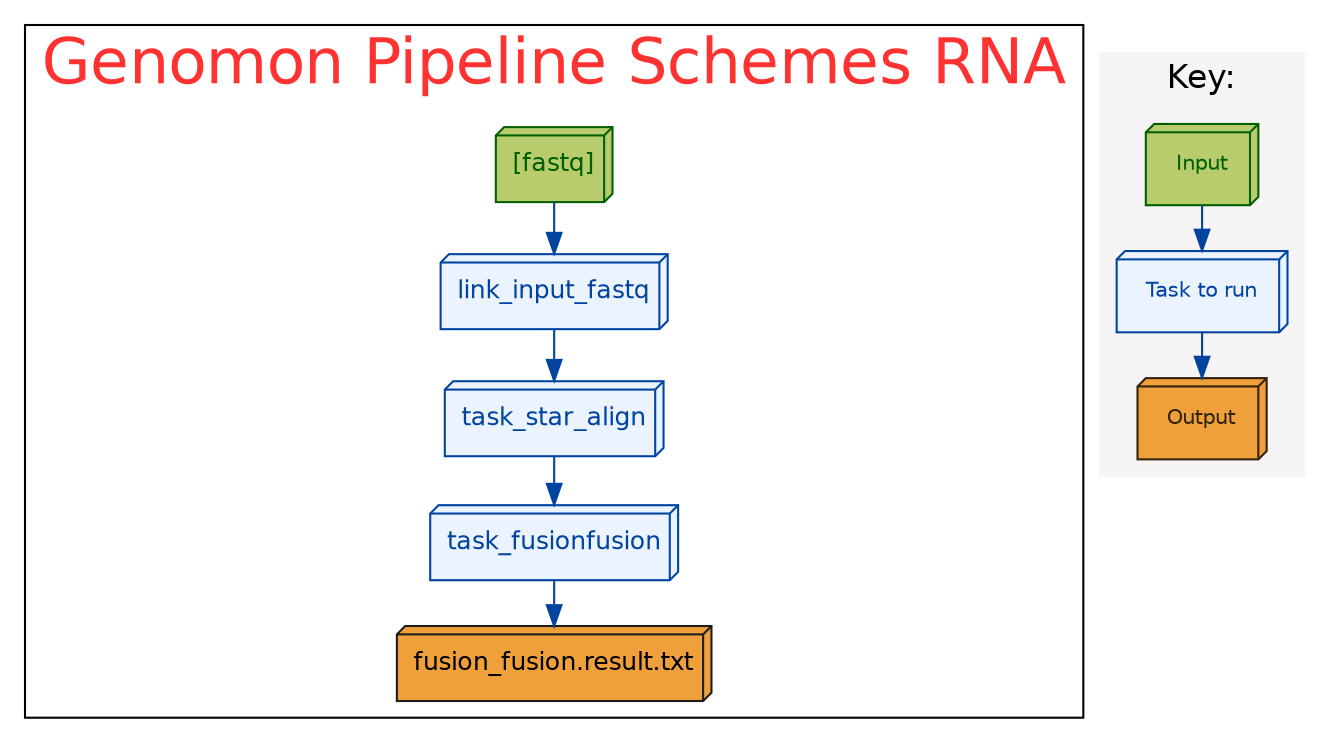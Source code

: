 digraph "Genomon Pipeline Schemes RNA"
{
	size = "11";
	splines = true;
	fontsize = "30";
	ranksep = 0.3;
	node[fontname = "helvetica", fontsize="12"];
	graph[clusterrank = "local"];
	
	subgraph clustertasks
	{
		rank="min";
		fontname = "helvetica"
		fontcolor = "#FF3232";
		label = "Genomon Pipeline Schemes RNA";

		t3[color="#006000", fillcolor="#B8CC6E", fontcolor="#006000", label="[fastq]", shape=box3d, style=filled];

		t0[color="#0044A0", fillcolor="#EBF3FF", fontcolor="#0044A0", label="link_input_fastq", shape=box3d, style=filled];
		t1[color="#0044A0", fillcolor="#EBF3FF", fontcolor="#0044A0", label="task_star_align", shape=box3d, style=filled];
		t2[color="#0044A0", fillcolor="#EBF3FF", fontcolor="#0044A0", label="task_fusionfusion", shape=box3d, style=filled];

		t4[color="#1C1C1C", fillcolor="#EFA03B", fontcolor="#000000", label="fusion_fusion.result.txt", shape=box3d, style=filled];

		t0 -> t1[color="#0044A0"];
		t1 -> t2[color="#0044A0"];
		t3 -> t0[color="#0044A0"];
		t2 -> t4[color="#0044A0"];
	}
	subgraph clusterkey1
	{
		rank = "min";
		style  = filled;
		
		fontname = "helvetica"
		fontsize = 16;
		color = "#F6F4F4";
		label = "Key:"

		node[margin="0.2,0.2", fontname = "helvetica", fontsize="10"];
		k1_1[color="#006000", fillcolor="#B8CC6E", fontcolor="#006000", label="Input", shape=box3d, style=filled];
		k2_1[color="#0044A0", fillcolor="#EBF3FF", fontcolor="#0044A0", label="Task to run", shape=box3d, style=filled];
		k4_1[color="#33220D", fillcolor="#EFA03B", fontcolor="#33220D", label="Output", shape=box3d, style=filled];
		k1_1 -> k2_1[color="#0044A0", arrowtype=normal];
		k2_1 -> k4_1[color="#0044A0", arrowtype=normal];
	}
}
